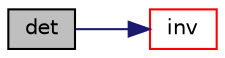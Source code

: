 digraph "det"
{
  bgcolor="transparent";
  edge [fontname="Helvetica",fontsize="10",labelfontname="Helvetica",labelfontsize="10"];
  node [fontname="Helvetica",fontsize="10",shape=record];
  rankdir="LR";
  Node89638 [label="det",height=0.2,width=0.4,color="black", fillcolor="grey75", style="filled", fontcolor="black"];
  Node89638 -> Node89639 [color="midnightblue",fontsize="10",style="solid",fontname="Helvetica"];
  Node89639 [label="inv",height=0.2,width=0.4,color="red",URL="$a21851.html#ac51979edadae5b8ade119dd30b88e381"];
}
